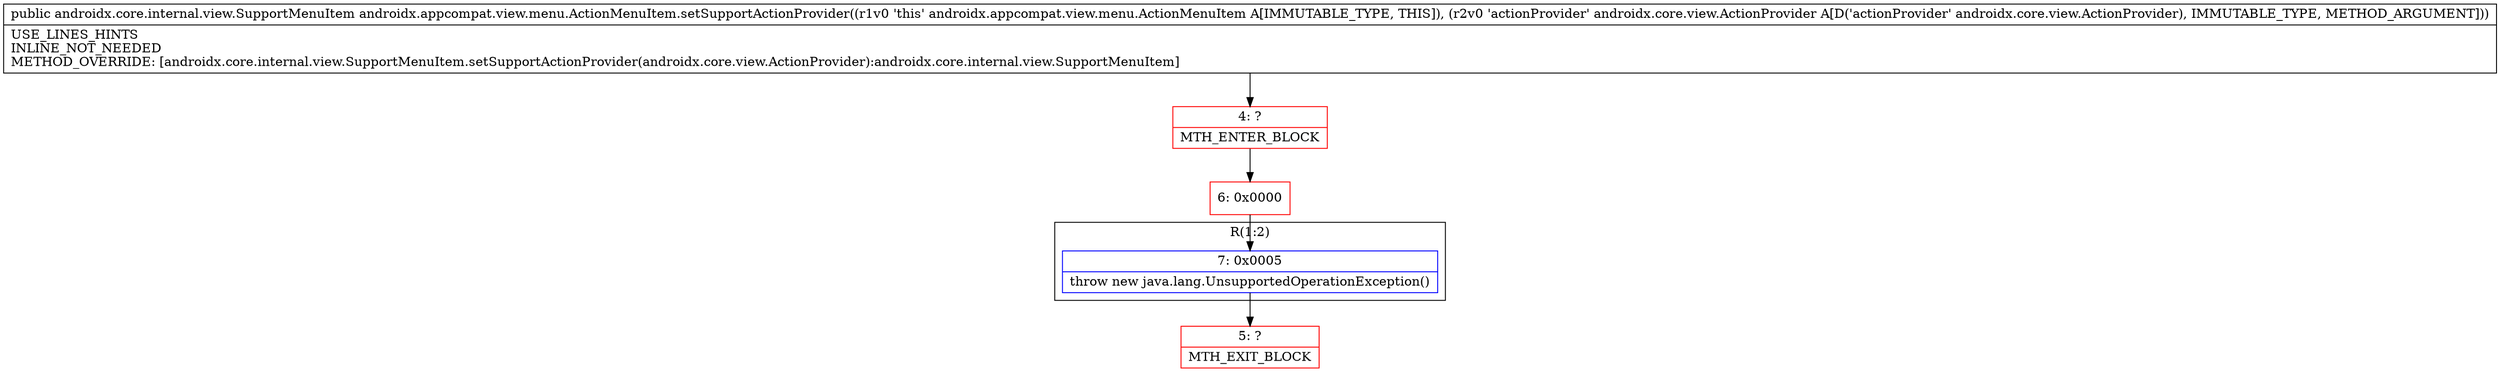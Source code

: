 digraph "CFG forandroidx.appcompat.view.menu.ActionMenuItem.setSupportActionProvider(Landroidx\/core\/view\/ActionProvider;)Landroidx\/core\/internal\/view\/SupportMenuItem;" {
subgraph cluster_Region_1982260686 {
label = "R(1:2)";
node [shape=record,color=blue];
Node_7 [shape=record,label="{7\:\ 0x0005|throw new java.lang.UnsupportedOperationException()\l}"];
}
Node_4 [shape=record,color=red,label="{4\:\ ?|MTH_ENTER_BLOCK\l}"];
Node_6 [shape=record,color=red,label="{6\:\ 0x0000}"];
Node_5 [shape=record,color=red,label="{5\:\ ?|MTH_EXIT_BLOCK\l}"];
MethodNode[shape=record,label="{public androidx.core.internal.view.SupportMenuItem androidx.appcompat.view.menu.ActionMenuItem.setSupportActionProvider((r1v0 'this' androidx.appcompat.view.menu.ActionMenuItem A[IMMUTABLE_TYPE, THIS]), (r2v0 'actionProvider' androidx.core.view.ActionProvider A[D('actionProvider' androidx.core.view.ActionProvider), IMMUTABLE_TYPE, METHOD_ARGUMENT]))  | USE_LINES_HINTS\lINLINE_NOT_NEEDED\lMETHOD_OVERRIDE: [androidx.core.internal.view.SupportMenuItem.setSupportActionProvider(androidx.core.view.ActionProvider):androidx.core.internal.view.SupportMenuItem]\l}"];
MethodNode -> Node_4;Node_7 -> Node_5;
Node_4 -> Node_6;
Node_6 -> Node_7;
}

